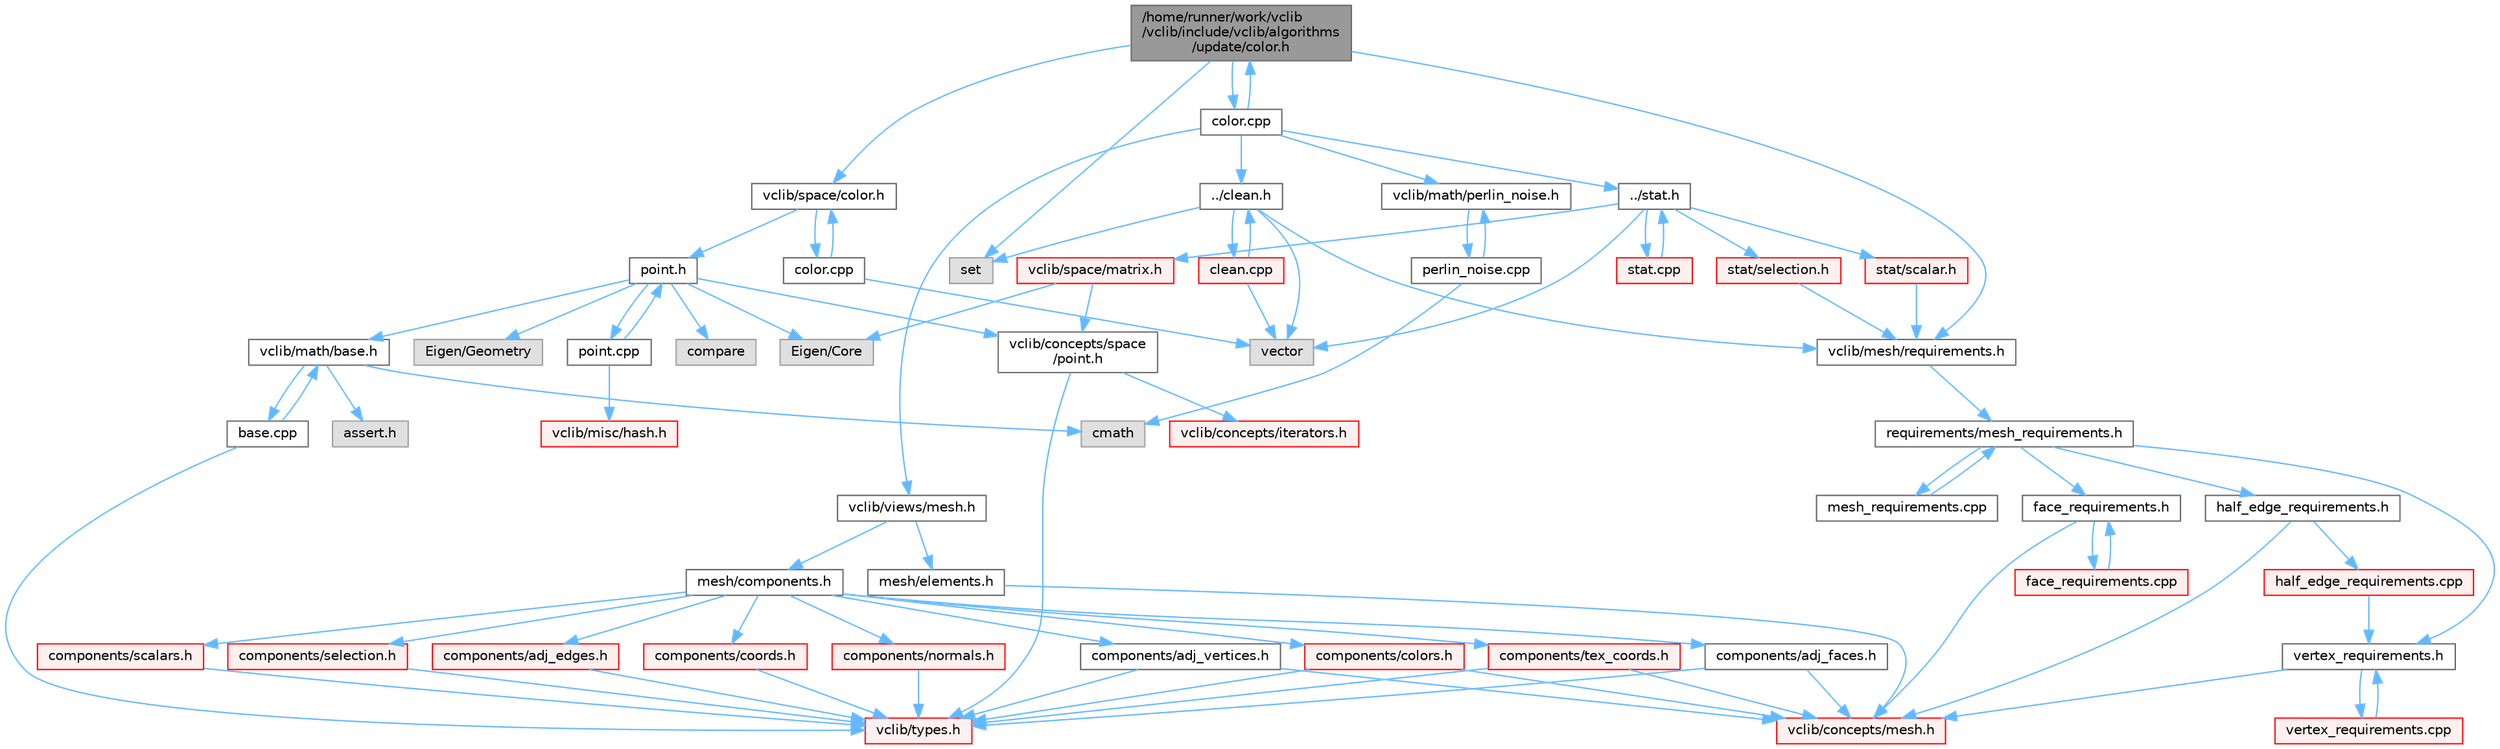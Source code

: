 digraph "/home/runner/work/vclib/vclib/include/vclib/algorithms/update/color.h"
{
 // LATEX_PDF_SIZE
  bgcolor="transparent";
  edge [fontname=Helvetica,fontsize=10,labelfontname=Helvetica,labelfontsize=10];
  node [fontname=Helvetica,fontsize=10,shape=box,height=0.2,width=0.4];
  Node1 [label="/home/runner/work/vclib\l/vclib/include/vclib/algorithms\l/update/color.h",height=0.2,width=0.4,color="gray40", fillcolor="grey60", style="filled", fontcolor="black",tooltip=" "];
  Node1 -> Node2 [color="steelblue1",style="solid"];
  Node2 [label="set",height=0.2,width=0.4,color="grey60", fillcolor="#E0E0E0", style="filled",tooltip=" "];
  Node1 -> Node3 [color="steelblue1",style="solid"];
  Node3 [label="vclib/mesh/requirements.h",height=0.2,width=0.4,color="grey40", fillcolor="white", style="filled",URL="$requirements_8h.html",tooltip=" "];
  Node3 -> Node4 [color="steelblue1",style="solid"];
  Node4 [label="requirements/mesh_requirements.h",height=0.2,width=0.4,color="grey40", fillcolor="white", style="filled",URL="$mesh__requirements_8h.html",tooltip=" "];
  Node4 -> Node5 [color="steelblue1",style="solid"];
  Node5 [label="half_edge_requirements.h",height=0.2,width=0.4,color="grey40", fillcolor="white", style="filled",URL="$half__edge__requirements_8h.html",tooltip=" "];
  Node5 -> Node6 [color="steelblue1",style="solid"];
  Node6 [label="vclib/concepts/mesh.h",height=0.2,width=0.4,color="red", fillcolor="#FFF0F0", style="filled",URL="$concepts_2mesh_8h.html",tooltip=" "];
  Node5 -> Node67 [color="steelblue1",style="solid"];
  Node67 [label="half_edge_requirements.cpp",height=0.2,width=0.4,color="red", fillcolor="#FFF0F0", style="filled",URL="$half__edge__requirements_8cpp.html",tooltip=" "];
  Node67 -> Node68 [color="steelblue1",style="solid"];
  Node68 [label="vertex_requirements.h",height=0.2,width=0.4,color="grey40", fillcolor="white", style="filled",URL="$vertex__requirements_8h.html",tooltip=" "];
  Node68 -> Node6 [color="steelblue1",style="solid"];
  Node68 -> Node69 [color="steelblue1",style="solid"];
  Node69 [label="vertex_requirements.cpp",height=0.2,width=0.4,color="red", fillcolor="#FFF0F0", style="filled",URL="$vertex__requirements_8cpp.html",tooltip=" "];
  Node69 -> Node68 [color="steelblue1",style="solid"];
  Node4 -> Node149 [color="steelblue1",style="solid"];
  Node149 [label="face_requirements.h",height=0.2,width=0.4,color="grey40", fillcolor="white", style="filled",URL="$face__requirements_8h.html",tooltip=" "];
  Node149 -> Node6 [color="steelblue1",style="solid"];
  Node149 -> Node150 [color="steelblue1",style="solid"];
  Node150 [label="face_requirements.cpp",height=0.2,width=0.4,color="red", fillcolor="#FFF0F0", style="filled",URL="$face__requirements_8cpp.html",tooltip=" "];
  Node150 -> Node149 [color="steelblue1",style="solid"];
  Node4 -> Node68 [color="steelblue1",style="solid"];
  Node4 -> Node174 [color="steelblue1",style="solid"];
  Node174 [label="mesh_requirements.cpp",height=0.2,width=0.4,color="grey40", fillcolor="white", style="filled",URL="$mesh__requirements_8cpp.html",tooltip=" "];
  Node174 -> Node4 [color="steelblue1",style="solid"];
  Node1 -> Node27 [color="steelblue1",style="solid"];
  Node27 [label="vclib/space/color.h",height=0.2,width=0.4,color="grey40", fillcolor="white", style="filled",URL="$space_2color_8h.html",tooltip=" "];
  Node27 -> Node28 [color="steelblue1",style="solid"];
  Node28 [label="point.h",height=0.2,width=0.4,color="grey40", fillcolor="white", style="filled",URL="$space_2point_8h.html",tooltip=" "];
  Node28 -> Node29 [color="steelblue1",style="solid"];
  Node29 [label="compare",height=0.2,width=0.4,color="grey60", fillcolor="#E0E0E0", style="filled",tooltip=" "];
  Node28 -> Node30 [color="steelblue1",style="solid"];
  Node30 [label="Eigen/Core",height=0.2,width=0.4,color="grey60", fillcolor="#E0E0E0", style="filled",tooltip=" "];
  Node28 -> Node31 [color="steelblue1",style="solid"];
  Node31 [label="Eigen/Geometry",height=0.2,width=0.4,color="grey60", fillcolor="#E0E0E0", style="filled",tooltip=" "];
  Node28 -> Node32 [color="steelblue1",style="solid"];
  Node32 [label="vclib/concepts/space\l/point.h",height=0.2,width=0.4,color="grey40", fillcolor="white", style="filled",URL="$concepts_2space_2point_8h.html",tooltip=" "];
  Node32 -> Node33 [color="steelblue1",style="solid"];
  Node33 [label="vclib/concepts/iterators.h",height=0.2,width=0.4,color="red", fillcolor="#FFF0F0", style="filled",URL="$concepts_2iterators_8h.html",tooltip=" "];
  Node32 -> Node11 [color="steelblue1",style="solid"];
  Node11 [label="vclib/types.h",height=0.2,width=0.4,color="red", fillcolor="#FFF0F0", style="filled",URL="$types_8h.html",tooltip=" "];
  Node28 -> Node35 [color="steelblue1",style="solid"];
  Node35 [label="vclib/math/base.h",height=0.2,width=0.4,color="grey40", fillcolor="white", style="filled",URL="$math_2base_8h.html",tooltip=" "];
  Node35 -> Node36 [color="steelblue1",style="solid"];
  Node36 [label="cmath",height=0.2,width=0.4,color="grey60", fillcolor="#E0E0E0", style="filled",tooltip=" "];
  Node35 -> Node18 [color="steelblue1",style="solid"];
  Node18 [label="assert.h",height=0.2,width=0.4,color="grey60", fillcolor="#E0E0E0", style="filled",tooltip=" "];
  Node35 -> Node37 [color="steelblue1",style="solid"];
  Node37 [label="base.cpp",height=0.2,width=0.4,color="grey40", fillcolor="white", style="filled",URL="$base_8cpp.html",tooltip=" "];
  Node37 -> Node35 [color="steelblue1",style="solid"];
  Node37 -> Node11 [color="steelblue1",style="solid"];
  Node28 -> Node38 [color="steelblue1",style="solid"];
  Node38 [label="point.cpp",height=0.2,width=0.4,color="grey40", fillcolor="white", style="filled",URL="$point_8cpp.html",tooltip=" "];
  Node38 -> Node28 [color="steelblue1",style="solid"];
  Node38 -> Node39 [color="steelblue1",style="solid"];
  Node39 [label="vclib/misc/hash.h",height=0.2,width=0.4,color="red", fillcolor="#FFF0F0", style="filled",URL="$hash_8h.html",tooltip=" "];
  Node27 -> Node41 [color="steelblue1",style="solid"];
  Node41 [label="color.cpp",height=0.2,width=0.4,color="grey40", fillcolor="white", style="filled",URL="$space_2color_8cpp.html",tooltip=" "];
  Node41 -> Node27 [color="steelblue1",style="solid"];
  Node41 -> Node9 [color="steelblue1",style="solid"];
  Node9 [label="vector",height=0.2,width=0.4,color="grey60", fillcolor="#E0E0E0", style="filled",tooltip=" "];
  Node1 -> Node175 [color="steelblue1",style="solid"];
  Node175 [label="color.cpp",height=0.2,width=0.4,color="grey40", fillcolor="white", style="filled",URL="$algorithms_2update_2color_8cpp.html",tooltip=" "];
  Node175 -> Node1 [color="steelblue1",style="solid"];
  Node175 -> Node176 [color="steelblue1",style="solid"];
  Node176 [label="vclib/math/perlin_noise.h",height=0.2,width=0.4,color="grey40", fillcolor="white", style="filled",URL="$perlin__noise_8h.html",tooltip=" "];
  Node176 -> Node177 [color="steelblue1",style="solid"];
  Node177 [label="perlin_noise.cpp",height=0.2,width=0.4,color="grey40", fillcolor="white", style="filled",URL="$perlin__noise_8cpp.html",tooltip=" "];
  Node177 -> Node176 [color="steelblue1",style="solid"];
  Node177 -> Node36 [color="steelblue1",style="solid"];
  Node175 -> Node178 [color="steelblue1",style="solid"];
  Node178 [label="vclib/views/mesh.h",height=0.2,width=0.4,color="grey40", fillcolor="white", style="filled",URL="$views_2mesh_8h.html",tooltip=" "];
  Node178 -> Node179 [color="steelblue1",style="solid"];
  Node179 [label="mesh/components.h",height=0.2,width=0.4,color="grey40", fillcolor="white", style="filled",URL="$views_2mesh_2components_8h.html",tooltip=" "];
  Node179 -> Node180 [color="steelblue1",style="solid"];
  Node180 [label="components/adj_edges.h",height=0.2,width=0.4,color="red", fillcolor="#FFF0F0", style="filled",URL="$adj__edges_8h.html",tooltip=" "];
  Node180 -> Node11 [color="steelblue1",style="solid"];
  Node179 -> Node197 [color="steelblue1",style="solid"];
  Node197 [label="components/adj_faces.h",height=0.2,width=0.4,color="grey40", fillcolor="white", style="filled",URL="$adj__faces_8h.html",tooltip=" "];
  Node197 -> Node6 [color="steelblue1",style="solid"];
  Node197 -> Node11 [color="steelblue1",style="solid"];
  Node179 -> Node198 [color="steelblue1",style="solid"];
  Node198 [label="components/adj_vertices.h",height=0.2,width=0.4,color="grey40", fillcolor="white", style="filled",URL="$adj__vertices_8h.html",tooltip=" "];
  Node198 -> Node6 [color="steelblue1",style="solid"];
  Node198 -> Node11 [color="steelblue1",style="solid"];
  Node179 -> Node199 [color="steelblue1",style="solid"];
  Node199 [label="components/colors.h",height=0.2,width=0.4,color="red", fillcolor="#FFF0F0", style="filled",URL="$colors_8h.html",tooltip=" "];
  Node199 -> Node6 [color="steelblue1",style="solid"];
  Node199 -> Node11 [color="steelblue1",style="solid"];
  Node179 -> Node200 [color="steelblue1",style="solid"];
  Node200 [label="components/coords.h",height=0.2,width=0.4,color="red", fillcolor="#FFF0F0", style="filled",URL="$coords_8h.html",tooltip=" "];
  Node200 -> Node11 [color="steelblue1",style="solid"];
  Node179 -> Node201 [color="steelblue1",style="solid"];
  Node201 [label="components/normals.h",height=0.2,width=0.4,color="red", fillcolor="#FFF0F0", style="filled",URL="$normals_8h.html",tooltip=" "];
  Node201 -> Node11 [color="steelblue1",style="solid"];
  Node179 -> Node202 [color="steelblue1",style="solid"];
  Node202 [label="components/scalars.h",height=0.2,width=0.4,color="red", fillcolor="#FFF0F0", style="filled",URL="$scalars_8h.html",tooltip=" "];
  Node202 -> Node11 [color="steelblue1",style="solid"];
  Node179 -> Node203 [color="steelblue1",style="solid"];
  Node203 [label="components/selection.h",height=0.2,width=0.4,color="red", fillcolor="#FFF0F0", style="filled",URL="$views_2mesh_2components_2selection_8h.html",tooltip=" "];
  Node203 -> Node11 [color="steelblue1",style="solid"];
  Node179 -> Node204 [color="steelblue1",style="solid"];
  Node204 [label="components/tex_coords.h",height=0.2,width=0.4,color="red", fillcolor="#FFF0F0", style="filled",URL="$tex__coords_8h.html",tooltip=" "];
  Node204 -> Node6 [color="steelblue1",style="solid"];
  Node204 -> Node11 [color="steelblue1",style="solid"];
  Node178 -> Node205 [color="steelblue1",style="solid"];
  Node205 [label="mesh/elements.h",height=0.2,width=0.4,color="grey40", fillcolor="white", style="filled",URL="$elements_8h.html",tooltip=" "];
  Node205 -> Node6 [color="steelblue1",style="solid"];
  Node175 -> Node206 [color="steelblue1",style="solid"];
  Node206 [label="../clean.h",height=0.2,width=0.4,color="grey40", fillcolor="white", style="filled",URL="$clean_8h.html",tooltip=" "];
  Node206 -> Node2 [color="steelblue1",style="solid"];
  Node206 -> Node9 [color="steelblue1",style="solid"];
  Node206 -> Node3 [color="steelblue1",style="solid"];
  Node206 -> Node207 [color="steelblue1",style="solid"];
  Node207 [label="clean.cpp",height=0.2,width=0.4,color="red", fillcolor="#FFF0F0", style="filled",URL="$clean_8cpp.html",tooltip=" "];
  Node207 -> Node206 [color="steelblue1",style="solid"];
  Node207 -> Node9 [color="steelblue1",style="solid"];
  Node175 -> Node233 [color="steelblue1",style="solid"];
  Node233 [label="../stat.h",height=0.2,width=0.4,color="grey40", fillcolor="white", style="filled",URL="$stat_8h.html",tooltip=" "];
  Node233 -> Node9 [color="steelblue1",style="solid"];
  Node233 -> Node234 [color="steelblue1",style="solid"];
  Node234 [label="vclib/space/matrix.h",height=0.2,width=0.4,color="red", fillcolor="#FFF0F0", style="filled",URL="$space_2matrix_8h.html",tooltip=" "];
  Node234 -> Node30 [color="steelblue1",style="solid"];
  Node234 -> Node32 [color="steelblue1",style="solid"];
  Node233 -> Node236 [color="steelblue1",style="solid"];
  Node236 [label="stat/scalar.h",height=0.2,width=0.4,color="red", fillcolor="#FFF0F0", style="filled",URL="$algorithms_2stat_2scalar_8h.html",tooltip=" "];
  Node236 -> Node3 [color="steelblue1",style="solid"];
  Node233 -> Node240 [color="steelblue1",style="solid"];
  Node240 [label="stat/selection.h",height=0.2,width=0.4,color="red", fillcolor="#FFF0F0", style="filled",URL="$algorithms_2stat_2selection_8h.html",tooltip=" "];
  Node240 -> Node3 [color="steelblue1",style="solid"];
  Node233 -> Node242 [color="steelblue1",style="solid"];
  Node242 [label="stat.cpp",height=0.2,width=0.4,color="red", fillcolor="#FFF0F0", style="filled",URL="$stat_8cpp.html",tooltip=" "];
  Node242 -> Node233 [color="steelblue1",style="solid"];
}
